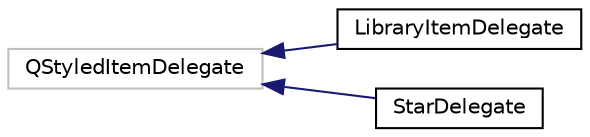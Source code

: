 digraph "Graphical Class Hierarchy"
{
  edge [fontname="Helvetica",fontsize="10",labelfontname="Helvetica",labelfontsize="10"];
  node [fontname="Helvetica",fontsize="10",shape=record];
  rankdir="LR";
  Node1 [label="QStyledItemDelegate",height=0.2,width=0.4,color="grey75", fillcolor="white", style="filled"];
  Node1 -> Node2 [dir="back",color="midnightblue",fontsize="10",style="solid",fontname="Helvetica"];
  Node2 [label="LibraryItemDelegate",height=0.2,width=0.4,color="black", fillcolor="white", style="filled",URL="$class_library_item_delegate.html"];
  Node1 -> Node3 [dir="back",color="midnightblue",fontsize="10",style="solid",fontname="Helvetica"];
  Node3 [label="StarDelegate",height=0.2,width=0.4,color="black", fillcolor="white", style="filled",URL="$class_star_delegate.html",tooltip="The StarDelegate class is used to draw stars for ratings. "];
}

